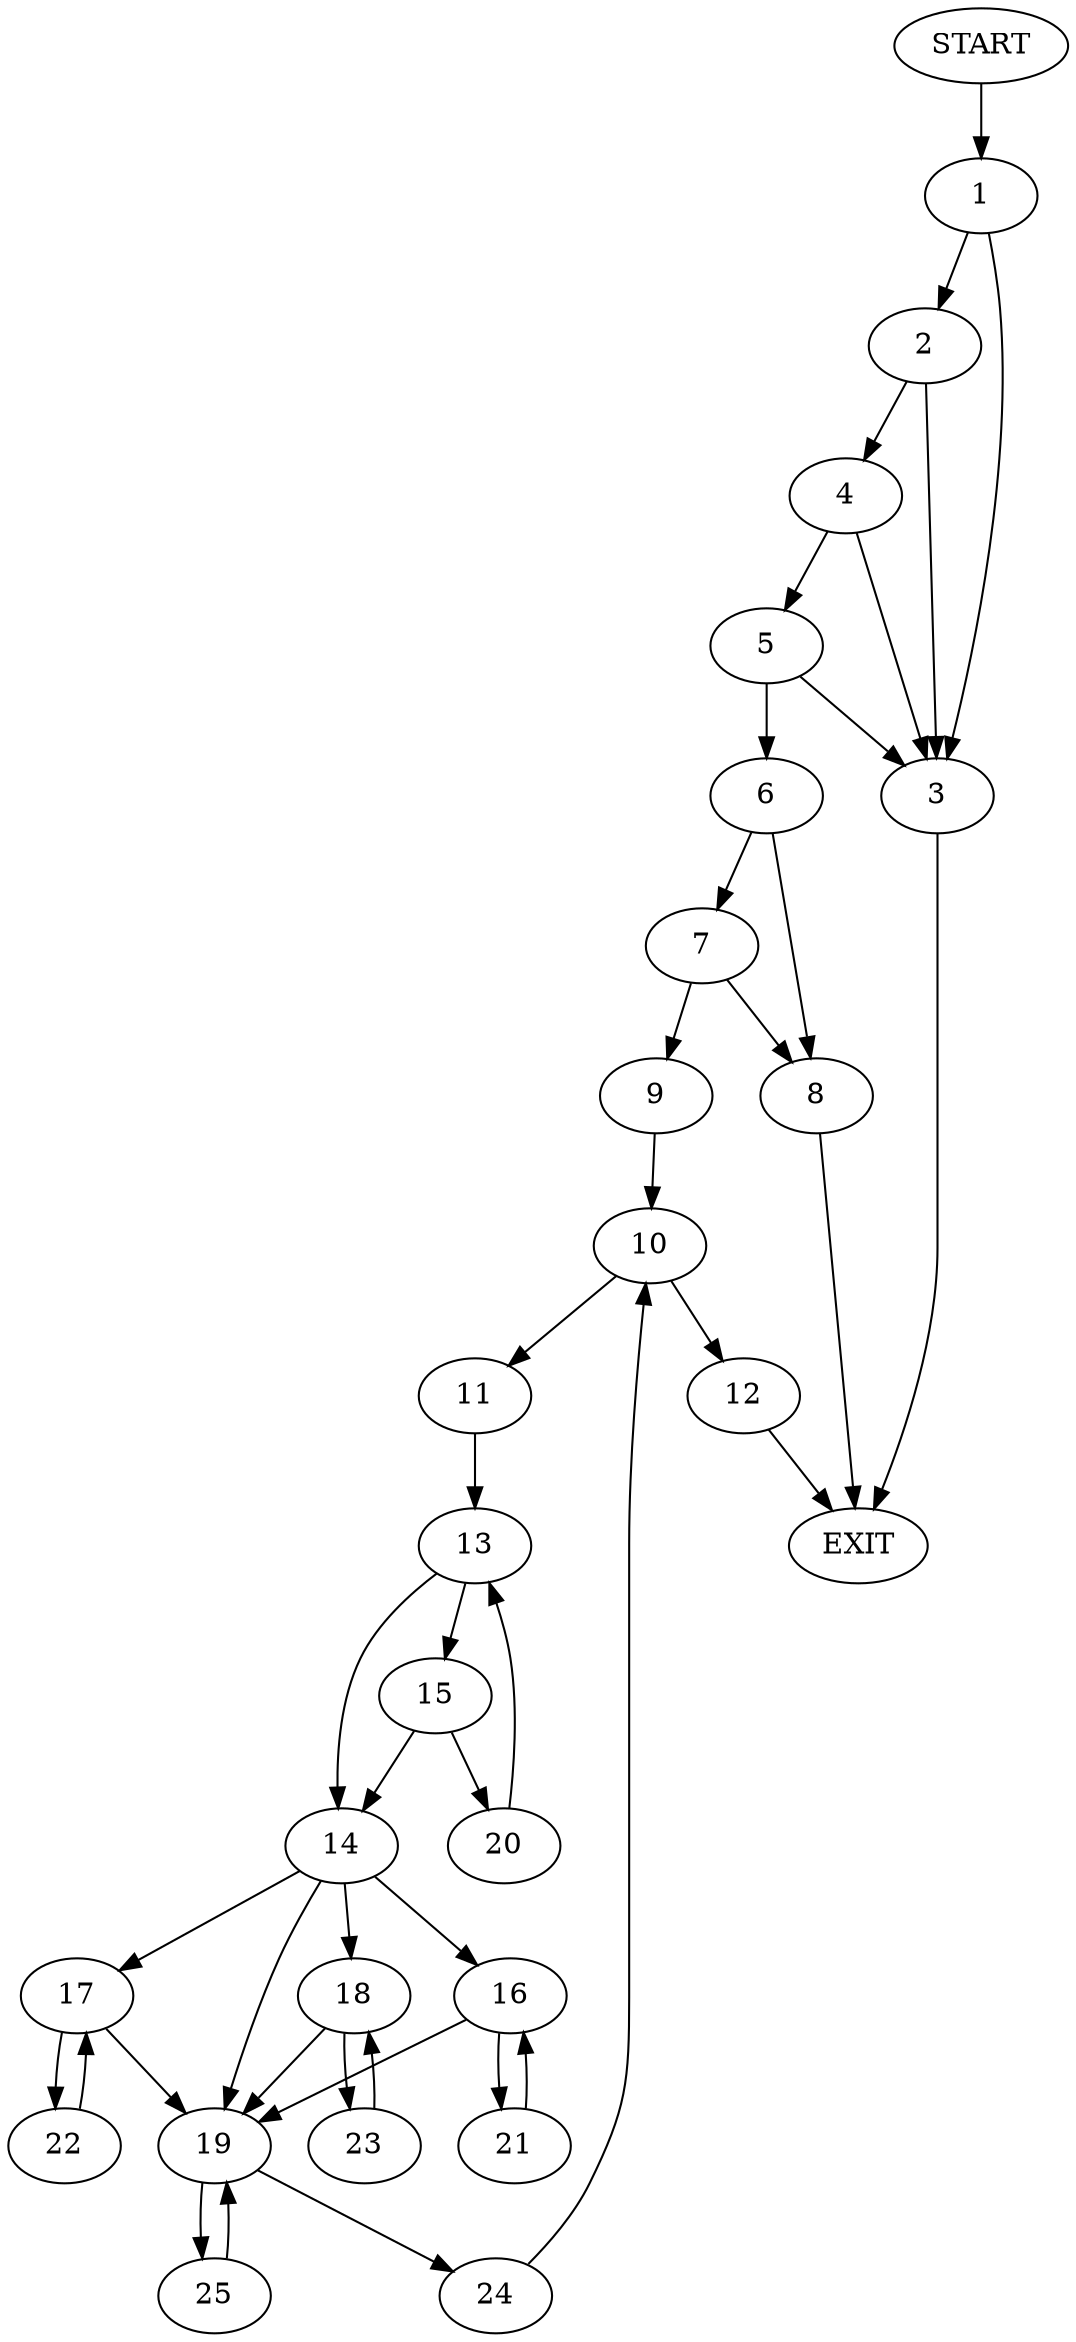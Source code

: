 digraph {
0 [label="START"]
26 [label="EXIT"]
0 -> 1
1 -> 2
1 -> 3
2 -> 4
2 -> 3
3 -> 26
4 -> 5
4 -> 3
5 -> 6
5 -> 3
6 -> 7
6 -> 8
7 -> 9
7 -> 8
8 -> 26
9 -> 10
10 -> 11
10 -> 12
12 -> 26
11 -> 13
13 -> 14
13 -> 15
14 -> 16
14 -> 17
14 -> 18
14 -> 19
15 -> 14
15 -> 20
20 -> 13
16 -> 21
16 -> 19
17 -> 22
17 -> 19
18 -> 23
18 -> 19
19 -> 24
19 -> 25
22 -> 17
21 -> 16
23 -> 18
25 -> 19
24 -> 10
}
